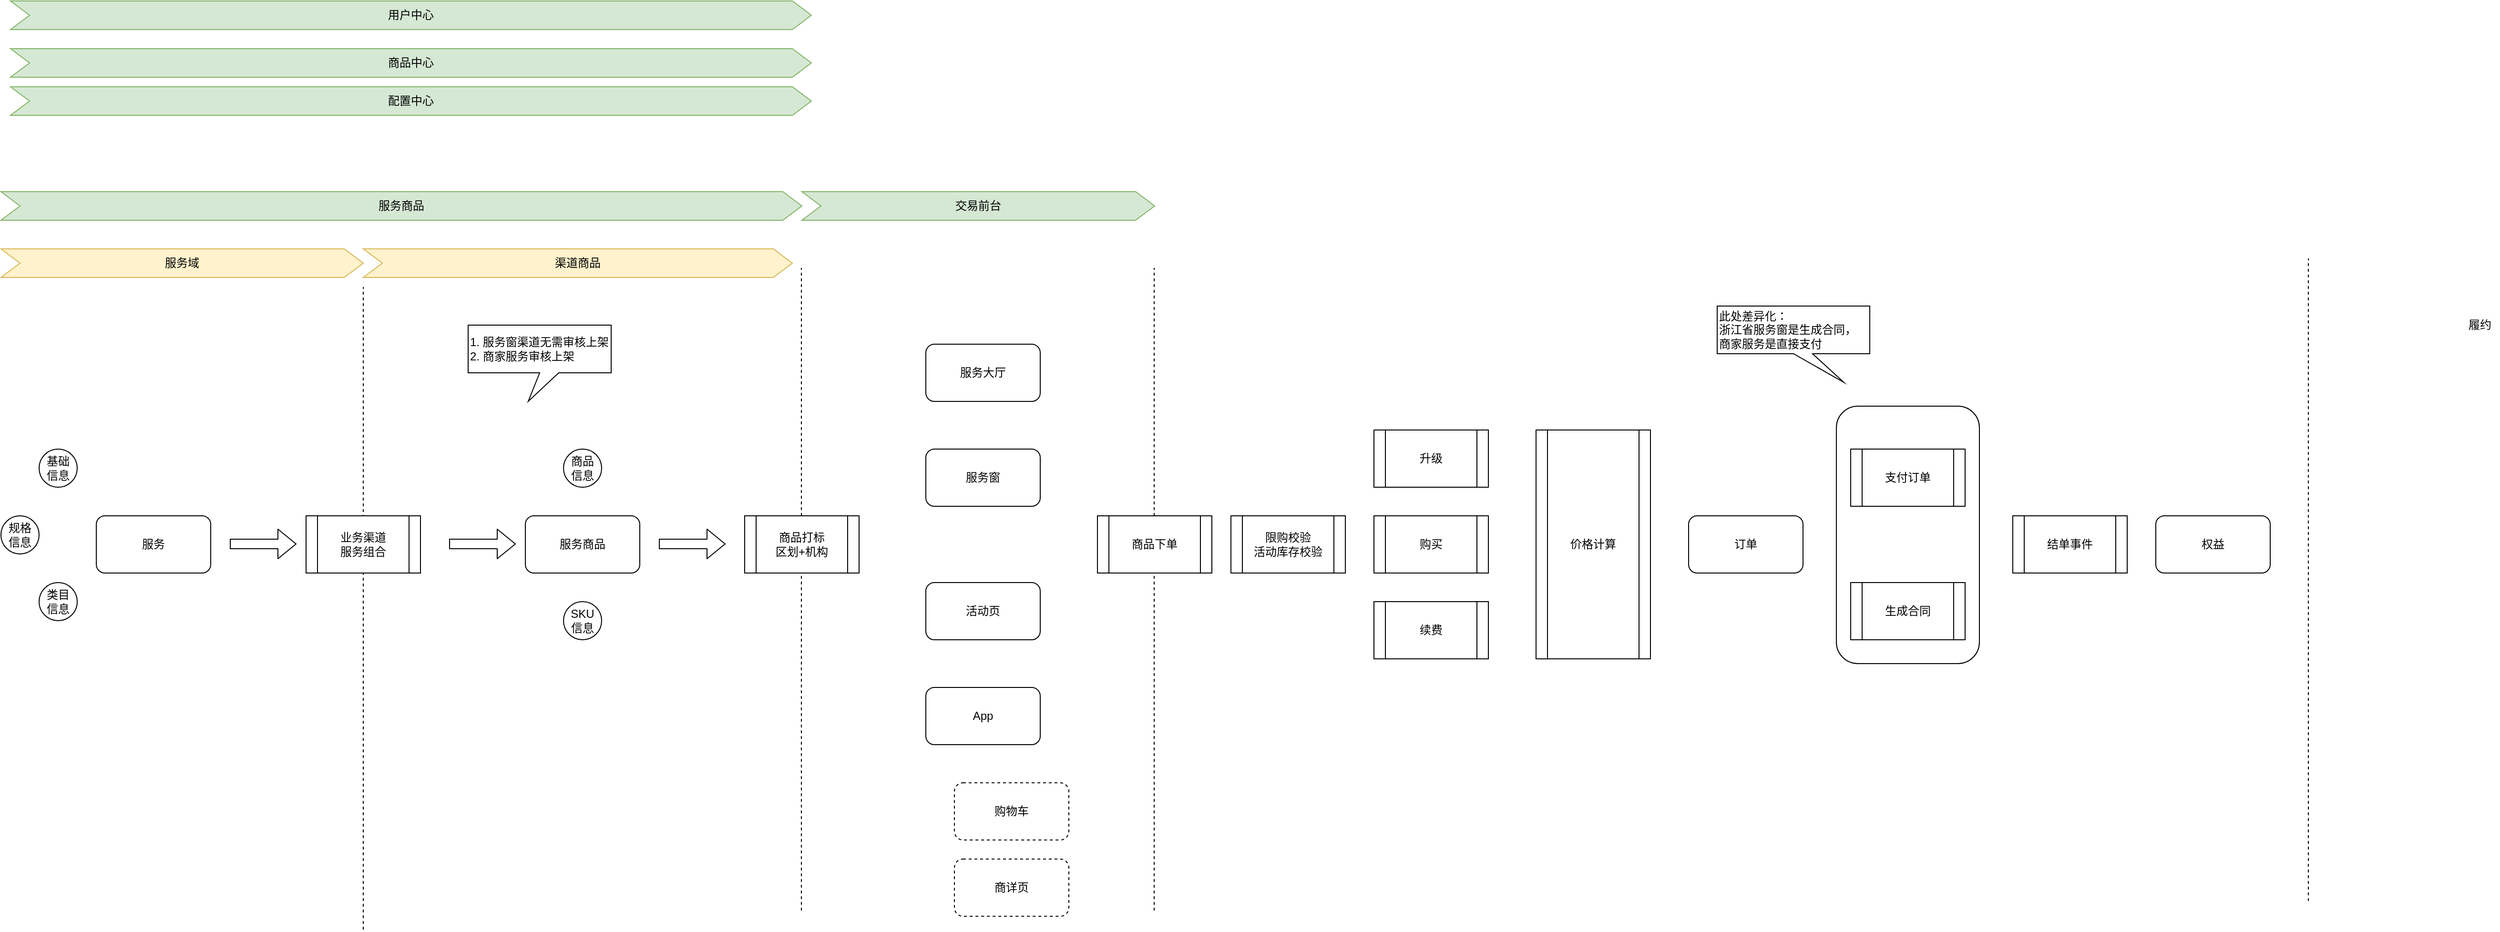 <mxfile version="14.8.0" type="github">
  <diagram id="Js7zC3HVcDRLqKUpTVEF" name="Page-1">
    <mxGraphModel dx="1426" dy="794" grid="1" gridSize="10" guides="1" tooltips="1" connect="1" arrows="1" fold="1" page="1" pageScale="1" pageWidth="1654" pageHeight="2336" math="0" shadow="0">
      <root>
        <mxCell id="0" />
        <mxCell id="1" parent="0" />
        <mxCell id="v3FN88Wr0ft57PxJOge7-45" value="" style="rounded=1;whiteSpace=wrap;html=1;" vertex="1" parent="1">
          <mxGeometry x="1945" y="525" width="150" height="270" as="geometry" />
        </mxCell>
        <mxCell id="v3FN88Wr0ft57PxJOge7-38" value="" style="endArrow=none;dashed=1;html=1;" edge="1" parent="1">
          <mxGeometry width="50" height="50" relative="1" as="geometry">
            <mxPoint x="2440" y="1044" as="sourcePoint" />
            <mxPoint x="2440" y="370" as="targetPoint" />
          </mxGeometry>
        </mxCell>
        <mxCell id="v3FN88Wr0ft57PxJOge7-29" value="" style="endArrow=none;dashed=1;html=1;" edge="1" parent="1">
          <mxGeometry width="50" height="50" relative="1" as="geometry">
            <mxPoint x="1229.5" y="1054" as="sourcePoint" />
            <mxPoint x="1229.5" y="380" as="targetPoint" />
          </mxGeometry>
        </mxCell>
        <mxCell id="v3FN88Wr0ft57PxJOge7-8" value="服务" style="rounded=1;whiteSpace=wrap;html=1;" vertex="1" parent="1">
          <mxGeometry x="120" y="640" width="120" height="60" as="geometry" />
        </mxCell>
        <mxCell id="v3FN88Wr0ft57PxJOge7-10" value="" style="shape=flexArrow;endArrow=classic;html=1;" edge="1" parent="1">
          <mxGeometry width="50" height="50" relative="1" as="geometry">
            <mxPoint x="260" y="669.5" as="sourcePoint" />
            <mxPoint x="330" y="669.5" as="targetPoint" />
          </mxGeometry>
        </mxCell>
        <mxCell id="v3FN88Wr0ft57PxJOge7-12" value="基础&lt;br&gt;信息" style="ellipse;whiteSpace=wrap;html=1;aspect=fixed;" vertex="1" parent="1">
          <mxGeometry x="60" y="570" width="40" height="40" as="geometry" />
        </mxCell>
        <mxCell id="v3FN88Wr0ft57PxJOge7-13" value="规格&lt;br&gt;信息" style="ellipse;whiteSpace=wrap;html=1;aspect=fixed;" vertex="1" parent="1">
          <mxGeometry x="20" y="640" width="40" height="40" as="geometry" />
        </mxCell>
        <mxCell id="v3FN88Wr0ft57PxJOge7-14" value="类目&lt;br&gt;信息" style="ellipse;whiteSpace=wrap;html=1;aspect=fixed;" vertex="1" parent="1">
          <mxGeometry x="60" y="710" width="40" height="40" as="geometry" />
        </mxCell>
        <mxCell id="v3FN88Wr0ft57PxJOge7-15" value="" style="endArrow=none;dashed=1;html=1;" edge="1" parent="1">
          <mxGeometry width="50" height="50" relative="1" as="geometry">
            <mxPoint x="400" y="1074" as="sourcePoint" />
            <mxPoint x="400" y="400" as="targetPoint" />
          </mxGeometry>
        </mxCell>
        <mxCell id="v3FN88Wr0ft57PxJOge7-11" value="业务渠道&lt;br&gt;服务组合" style="shape=process;whiteSpace=wrap;html=1;backgroundOutline=1;" vertex="1" parent="1">
          <mxGeometry x="340" y="640" width="120" height="60" as="geometry" />
        </mxCell>
        <mxCell id="v3FN88Wr0ft57PxJOge7-16" value="" style="shape=flexArrow;endArrow=classic;html=1;" edge="1" parent="1">
          <mxGeometry width="50" height="50" relative="1" as="geometry">
            <mxPoint x="490" y="669.5" as="sourcePoint" />
            <mxPoint x="560" y="669.5" as="targetPoint" />
          </mxGeometry>
        </mxCell>
        <mxCell id="v3FN88Wr0ft57PxJOge7-17" value="服务商品" style="rounded=1;whiteSpace=wrap;html=1;" vertex="1" parent="1">
          <mxGeometry x="570" y="640" width="120" height="60" as="geometry" />
        </mxCell>
        <mxCell id="v3FN88Wr0ft57PxJOge7-18" value="" style="shape=flexArrow;endArrow=classic;html=1;" edge="1" parent="1">
          <mxGeometry width="50" height="50" relative="1" as="geometry">
            <mxPoint x="710" y="669.5" as="sourcePoint" />
            <mxPoint x="780" y="669.5" as="targetPoint" />
          </mxGeometry>
        </mxCell>
        <mxCell id="v3FN88Wr0ft57PxJOge7-20" value="商品&lt;br&gt;信息" style="ellipse;whiteSpace=wrap;html=1;aspect=fixed;" vertex="1" parent="1">
          <mxGeometry x="610" y="570" width="40" height="40" as="geometry" />
        </mxCell>
        <mxCell id="v3FN88Wr0ft57PxJOge7-21" value="SKU&lt;br&gt;信息" style="ellipse;whiteSpace=wrap;html=1;aspect=fixed;" vertex="1" parent="1">
          <mxGeometry x="610" y="730" width="40" height="40" as="geometry" />
        </mxCell>
        <mxCell id="v3FN88Wr0ft57PxJOge7-22" value="1. 服务窗渠道无需审核上架&lt;br&gt;2. 商家服务审核上架" style="shape=callout;whiteSpace=wrap;html=1;perimeter=calloutPerimeter;position2=0.42;align=left;" vertex="1" parent="1">
          <mxGeometry x="510" y="440" width="150" height="80" as="geometry" />
        </mxCell>
        <mxCell id="v3FN88Wr0ft57PxJOge7-23" value="" style="endArrow=none;dashed=1;html=1;" edge="1" parent="1">
          <mxGeometry width="50" height="50" relative="1" as="geometry">
            <mxPoint x="859.5" y="1054" as="sourcePoint" />
            <mxPoint x="859.5" y="380" as="targetPoint" />
          </mxGeometry>
        </mxCell>
        <mxCell id="v3FN88Wr0ft57PxJOge7-19" value="商品打标&lt;br&gt;区划+机构" style="shape=process;whiteSpace=wrap;html=1;backgroundOutline=1;" vertex="1" parent="1">
          <mxGeometry x="800" y="640" width="120" height="60" as="geometry" />
        </mxCell>
        <mxCell id="v3FN88Wr0ft57PxJOge7-24" value="服务大厅" style="rounded=1;whiteSpace=wrap;html=1;" vertex="1" parent="1">
          <mxGeometry x="990" y="460" width="120" height="60" as="geometry" />
        </mxCell>
        <mxCell id="v3FN88Wr0ft57PxJOge7-25" value="服务窗" style="rounded=1;whiteSpace=wrap;html=1;" vertex="1" parent="1">
          <mxGeometry x="990" y="570" width="120" height="60" as="geometry" />
        </mxCell>
        <mxCell id="v3FN88Wr0ft57PxJOge7-26" value="活动页" style="rounded=1;whiteSpace=wrap;html=1;" vertex="1" parent="1">
          <mxGeometry x="990" y="710" width="120" height="60" as="geometry" />
        </mxCell>
        <mxCell id="v3FN88Wr0ft57PxJOge7-27" value="App" style="rounded=1;whiteSpace=wrap;html=1;" vertex="1" parent="1">
          <mxGeometry x="990" y="820" width="120" height="60" as="geometry" />
        </mxCell>
        <mxCell id="v3FN88Wr0ft57PxJOge7-28" value="商品下单" style="shape=process;whiteSpace=wrap;html=1;backgroundOutline=1;" vertex="1" parent="1">
          <mxGeometry x="1170" y="640" width="120" height="60" as="geometry" />
        </mxCell>
        <mxCell id="v3FN88Wr0ft57PxJOge7-31" value="限购校验&lt;br&gt;活动库存校验" style="shape=process;whiteSpace=wrap;html=1;backgroundOutline=1;" vertex="1" parent="1">
          <mxGeometry x="1310" y="640" width="120" height="60" as="geometry" />
        </mxCell>
        <mxCell id="v3FN88Wr0ft57PxJOge7-32" value="升级" style="shape=process;whiteSpace=wrap;html=1;backgroundOutline=1;" vertex="1" parent="1">
          <mxGeometry x="1460" y="550" width="120" height="60" as="geometry" />
        </mxCell>
        <mxCell id="v3FN88Wr0ft57PxJOge7-33" value="购买" style="shape=process;whiteSpace=wrap;html=1;backgroundOutline=1;" vertex="1" parent="1">
          <mxGeometry x="1460" y="640" width="120" height="60" as="geometry" />
        </mxCell>
        <mxCell id="v3FN88Wr0ft57PxJOge7-34" value="续费" style="shape=process;whiteSpace=wrap;html=1;backgroundOutline=1;" vertex="1" parent="1">
          <mxGeometry x="1460" y="730" width="120" height="60" as="geometry" />
        </mxCell>
        <mxCell id="v3FN88Wr0ft57PxJOge7-35" value="价格计算" style="shape=process;whiteSpace=wrap;html=1;backgroundOutline=1;" vertex="1" parent="1">
          <mxGeometry x="1630" y="550" width="120" height="240" as="geometry" />
        </mxCell>
        <mxCell id="v3FN88Wr0ft57PxJOge7-36" value="订单" style="rounded=1;whiteSpace=wrap;html=1;" vertex="1" parent="1">
          <mxGeometry x="1790" y="640" width="120" height="60" as="geometry" />
        </mxCell>
        <mxCell id="v3FN88Wr0ft57PxJOge7-37" value="支付订单" style="shape=process;whiteSpace=wrap;html=1;backgroundOutline=1;" vertex="1" parent="1">
          <mxGeometry x="1960" y="570" width="120" height="60" as="geometry" />
        </mxCell>
        <mxCell id="v3FN88Wr0ft57PxJOge7-39" value="此处差异化：&lt;br&gt;浙江省服务窗是生成合同，&lt;br&gt;商家服务是直接支付" style="shape=callout;whiteSpace=wrap;html=1;perimeter=calloutPerimeter;position2=0.83;align=left;" vertex="1" parent="1">
          <mxGeometry x="1820" y="420" width="160" height="80" as="geometry" />
        </mxCell>
        <mxCell id="v3FN88Wr0ft57PxJOge7-41" value="生成合同" style="shape=process;whiteSpace=wrap;html=1;backgroundOutline=1;" vertex="1" parent="1">
          <mxGeometry x="1960" y="710" width="120" height="60" as="geometry" />
        </mxCell>
        <mxCell id="v3FN88Wr0ft57PxJOge7-42" value="结单事件" style="shape=process;whiteSpace=wrap;html=1;backgroundOutline=1;" vertex="1" parent="1">
          <mxGeometry x="2130" y="640" width="120" height="60" as="geometry" />
        </mxCell>
        <mxCell id="v3FN88Wr0ft57PxJOge7-43" value="权益" style="rounded=1;whiteSpace=wrap;html=1;" vertex="1" parent="1">
          <mxGeometry x="2280" y="640" width="120" height="60" as="geometry" />
        </mxCell>
        <mxCell id="v3FN88Wr0ft57PxJOge7-44" value="履约" style="text;html=1;strokeColor=none;fillColor=none;align=center;verticalAlign=middle;whiteSpace=wrap;rounded=0;" vertex="1" parent="1">
          <mxGeometry x="2600" y="430" width="40" height="20" as="geometry" />
        </mxCell>
        <mxCell id="v3FN88Wr0ft57PxJOge7-48" value="服务商品" style="shape=step;perimeter=stepPerimeter;whiteSpace=wrap;html=1;fixedSize=1;fillColor=#d5e8d4;strokeColor=#82b366;" vertex="1" parent="1">
          <mxGeometry x="20" y="300" width="840" height="30" as="geometry" />
        </mxCell>
        <mxCell id="v3FN88Wr0ft57PxJOge7-49" value="服务域" style="shape=step;perimeter=stepPerimeter;whiteSpace=wrap;html=1;fixedSize=1;fillColor=#fff2cc;strokeColor=#d6b656;" vertex="1" parent="1">
          <mxGeometry x="20" y="360" width="380" height="30" as="geometry" />
        </mxCell>
        <mxCell id="v3FN88Wr0ft57PxJOge7-51" value="渠道商品" style="shape=step;perimeter=stepPerimeter;whiteSpace=wrap;html=1;fixedSize=1;fillColor=#fff2cc;strokeColor=#d6b656;" vertex="1" parent="1">
          <mxGeometry x="400" y="360" width="450" height="30" as="geometry" />
        </mxCell>
        <mxCell id="v3FN88Wr0ft57PxJOge7-52" value="交易前台" style="shape=step;perimeter=stepPerimeter;whiteSpace=wrap;html=1;fixedSize=1;fillColor=#d5e8d4;strokeColor=#82b366;" vertex="1" parent="1">
          <mxGeometry x="860" y="300" width="370" height="30" as="geometry" />
        </mxCell>
        <mxCell id="v3FN88Wr0ft57PxJOge7-53" value="购物车" style="rounded=1;whiteSpace=wrap;html=1;dashed=1;" vertex="1" parent="1">
          <mxGeometry x="1020" y="920" width="120" height="60" as="geometry" />
        </mxCell>
        <mxCell id="v3FN88Wr0ft57PxJOge7-54" value="商详页" style="rounded=1;whiteSpace=wrap;html=1;dashed=1;" vertex="1" parent="1">
          <mxGeometry x="1020" y="1000" width="120" height="60" as="geometry" />
        </mxCell>
        <mxCell id="v3FN88Wr0ft57PxJOge7-55" value="配置中心" style="shape=step;perimeter=stepPerimeter;whiteSpace=wrap;html=1;fixedSize=1;fillColor=#d5e8d4;strokeColor=#82b366;" vertex="1" parent="1">
          <mxGeometry x="30" y="190" width="840" height="30" as="geometry" />
        </mxCell>
        <mxCell id="v3FN88Wr0ft57PxJOge7-56" value="商品中心" style="shape=step;perimeter=stepPerimeter;whiteSpace=wrap;html=1;fixedSize=1;fillColor=#d5e8d4;strokeColor=#82b366;" vertex="1" parent="1">
          <mxGeometry x="30" y="150" width="840" height="30" as="geometry" />
        </mxCell>
        <mxCell id="v3FN88Wr0ft57PxJOge7-57" value="用户中心" style="shape=step;perimeter=stepPerimeter;whiteSpace=wrap;html=1;fixedSize=1;fillColor=#d5e8d4;strokeColor=#82b366;" vertex="1" parent="1">
          <mxGeometry x="30" y="100" width="840" height="30" as="geometry" />
        </mxCell>
      </root>
    </mxGraphModel>
  </diagram>
</mxfile>
